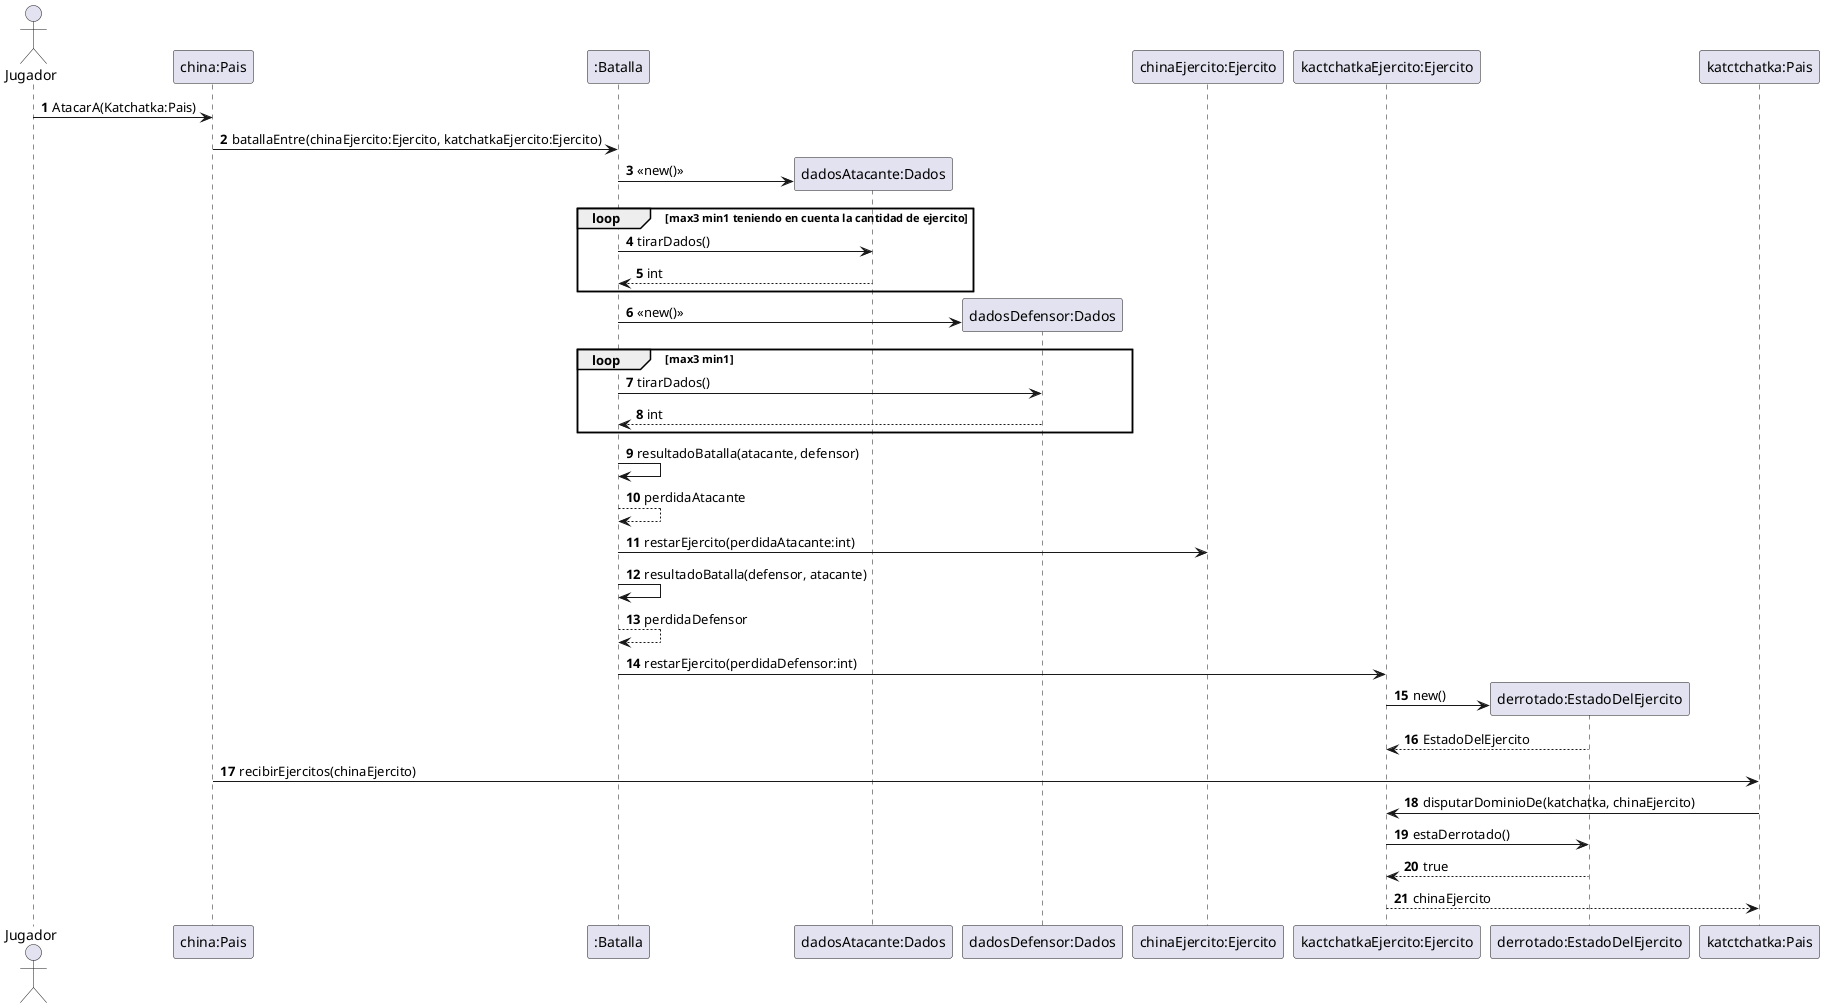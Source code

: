 @startuml
'https://plantuml.com/sequence-diagram

autonumber
'Gana Jugador 1'
Actor Jugador

Jugador -> "china:Pais": AtacarA(Katchatka:Pais)
"china:Pais" -> ":Batalla":batallaEntre(chinaEjercito:Ejercito, katchatkaEjercito:Ejercito)

":Batalla" -> "dadosAtacante:Dados" **:<<new()>>

loop max3 min1 teniendo en cuenta la cantidad de ejercito

":Batalla" -> "dadosAtacante:Dados": tirarDados()
return int

end

":Batalla" -> "dadosDefensor:Dados" **:<<new()>>

loop max3 min1

":Batalla" -> "dadosDefensor:Dados": tirarDados()
return int

end

":Batalla" -> ":Batalla" : resultadoBatalla(atacante, defensor)
return perdidaAtacante

":Batalla" -> "chinaEjercito:Ejercito":restarEjercito(perdidaAtacante:int)


":Batalla" -> ":Batalla" : resultadoBatalla(defensor, atacante)
return perdidaDefensor

":Batalla" -> "kactchatkaEjercito:Ejercito":restarEjercito(perdidaDefensor:int)
"kactchatkaEjercito:Ejercito" -> "derrotado:EstadoDelEjercito" **:new()
return EstadoDelEjercito

"china:Pais" -> "katctchatka:Pais": recibirEjercitos(chinaEjercito)
"katctchatka:Pais" -> "kactchatkaEjercito:Ejercito": disputarDominioDe(katchatka, chinaEjercito)
"kactchatkaEjercito:Ejercito" -> "derrotado:EstadoDelEjercito": estaDerrotado()
return true
"kactchatkaEjercito:Ejercito" --> "katctchatka:Pais": chinaEjercito


@enduml